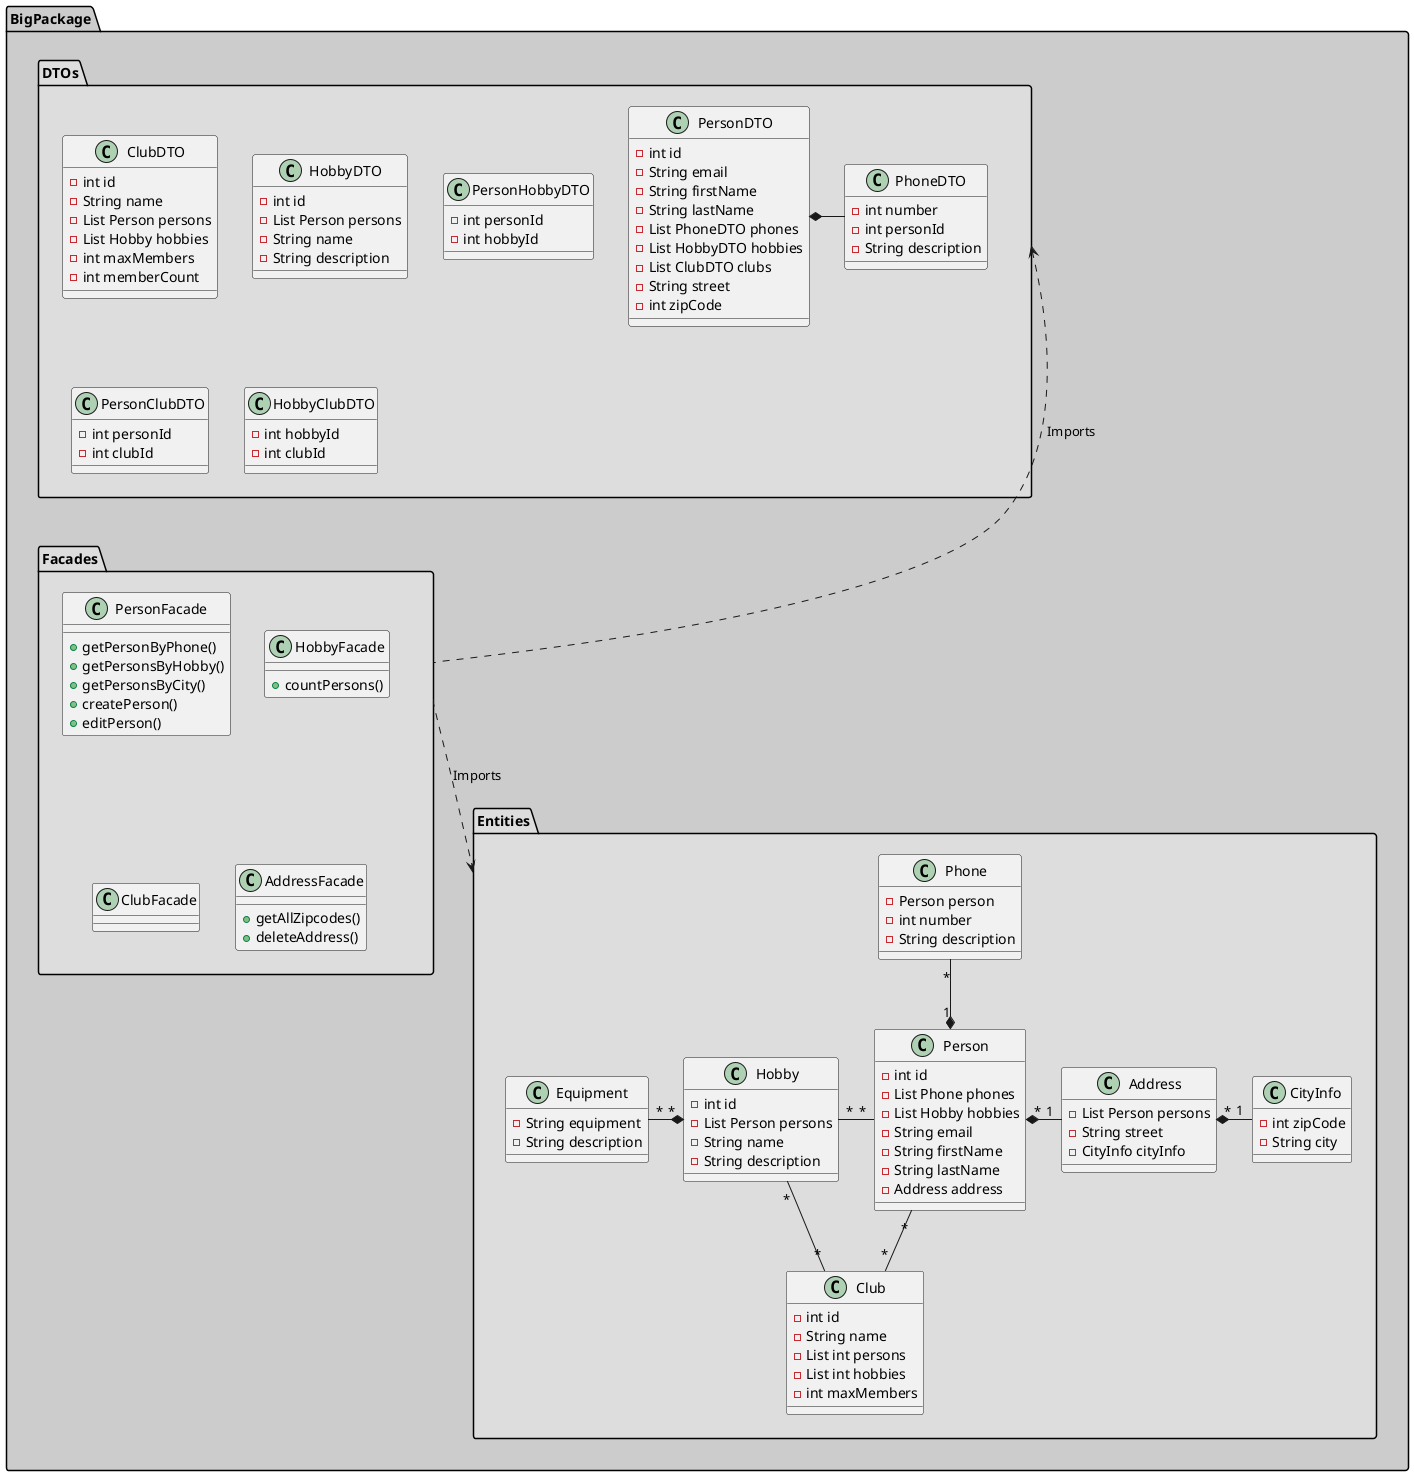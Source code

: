 @startuml
'https://plantuml.com/class-diagram



package "BigPackage" #CCCCCC {
    package "DTOs" #DDDDDD {
        class PersonDTO{
            - int id
            - String email
            - String firstName
            - String lastName
            - List PhoneDTO phones
            - List HobbyDTO hobbies
            - List ClubDTO clubs
            - String street
            - int zipCode
        }

        class PhoneDTO{
            - int number
            - int personId
            - String description
        }

        class ClubDTO{
            - int id
            - String name
            - List Person persons
            - List Hobby hobbies
            - int maxMembers
            - int memberCount
        }

        class HobbyDTO{
            - int id
            - List Person persons
            - String name
            - String description
        }

        class PersonHobbyDTO{
            -int personId
            -int hobbyId
        }

        class PersonClubDTO{
            -int personId
            -int clubId
        }

        class HobbyClubDTO{
            -int hobbyId
            -int clubId
        }

        PersonDTO *- PhoneDTO

    }

    "Facades" ..> "Entities" : "Imports"
    "DTOs" <... "Facades" : "Imports"

    package "Facades" #DDDDDD {
        class PersonFacade{
            +getPersonByPhone()
            +getPersonsByHobby()
            +getPersonsByCity()
            +createPerson()
            +editPerson()

        }

        class HobbyFacade{
            +countPersons()
        }

        class ClubFacade{
        }

        class AddressFacade{
            +getAllZipcodes()
            +deleteAddress()
        }

    }

    package "Entities" #DDDDDD{

        class Person{
            - int id
            - List Phone phones
            - List Hobby hobbies
            - String email
            - String firstName
            - String lastName
            - Address address
        }
        class Hobby{
            - int id
            - List Person persons
            - String name
            - String description
        }
        class Phone{
            - Person person
            - int number
            - String description
        }
        class Address{
            - List Person persons
            - String street
            - CityInfo cityInfo

        }
        class CityInfo{
            - int zipCode
            - String city
        }
        class Club{
            - int id
            - String name
            - List int persons
            - List int hobbies
            - int maxMembers
        }

        class Equipment{
            - String equipment
            - String description
        }
    Phone "*" --* "1" Person
    Hobby "*" - "*" Person
    Person "*" *- "1" Address
    Address "*" *- "1" CityInfo
    Person "*" -- "*" Club
    Hobby "*" -- "*" Club
    Equipment "*" -* "*" Hobby
    }
}
@enduml